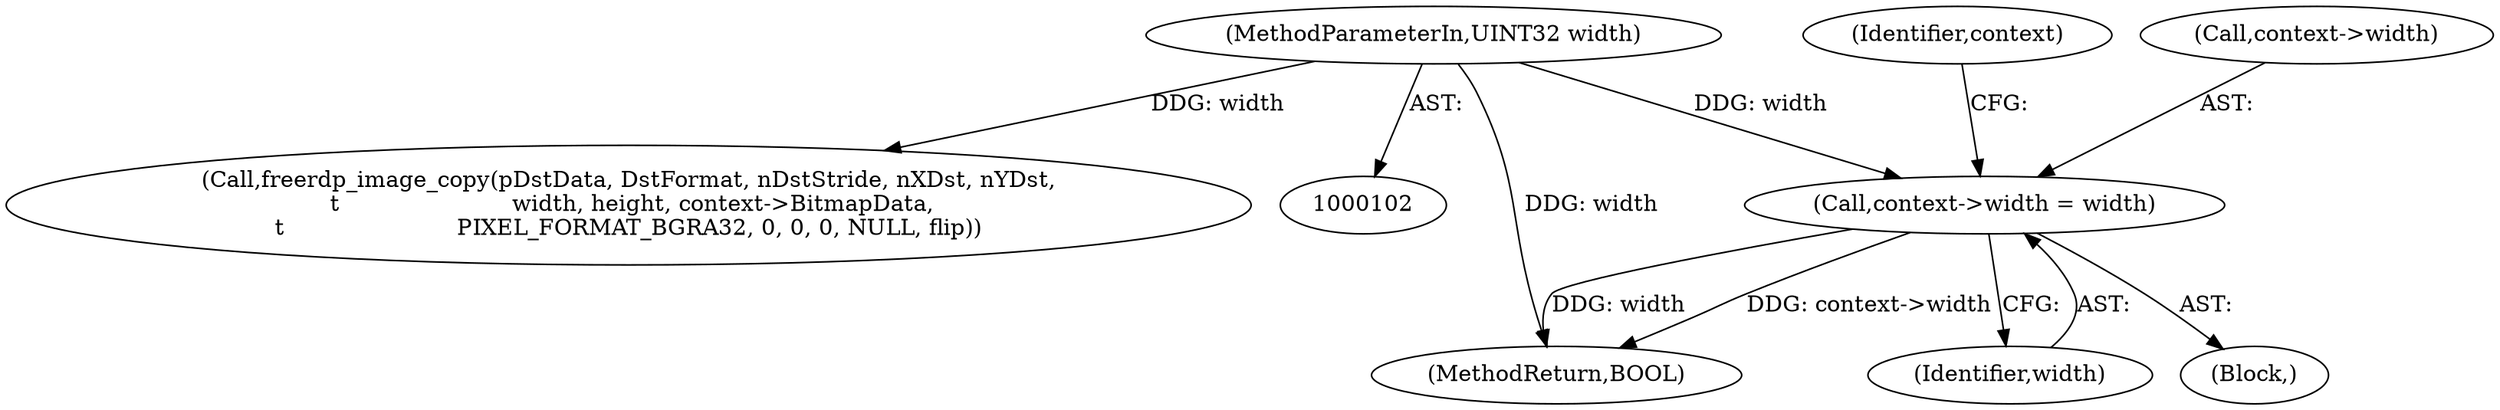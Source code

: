 digraph "0_FreeRDP_d1112c279bd1a327e8e4d0b5f371458bf2579659_0@pointer" {
"1000186" [label="(Call,context->width = width)"];
"1000105" [label="(MethodParameterIn,UINT32 width)"];
"1000236" [label="(MethodReturn,BOOL)"];
"1000105" [label="(MethodParameterIn,UINT32 width)"];
"1000186" [label="(Call,context->width = width)"];
"1000190" [label="(Identifier,width)"];
"1000193" [label="(Identifier,context)"];
"1000117" [label="(Block,)"];
"1000215" [label="(Call,freerdp_image_copy(pDstData, DstFormat, nDstStride, nXDst, nYDst,\n \t                        width, height, context->BitmapData,\n\t                        PIXEL_FORMAT_BGRA32, 0, 0, 0, NULL, flip))"];
"1000187" [label="(Call,context->width)"];
"1000186" -> "1000117"  [label="AST: "];
"1000186" -> "1000190"  [label="CFG: "];
"1000187" -> "1000186"  [label="AST: "];
"1000190" -> "1000186"  [label="AST: "];
"1000193" -> "1000186"  [label="CFG: "];
"1000186" -> "1000236"  [label="DDG: context->width"];
"1000186" -> "1000236"  [label="DDG: width"];
"1000105" -> "1000186"  [label="DDG: width"];
"1000105" -> "1000102"  [label="AST: "];
"1000105" -> "1000236"  [label="DDG: width"];
"1000105" -> "1000215"  [label="DDG: width"];
}
